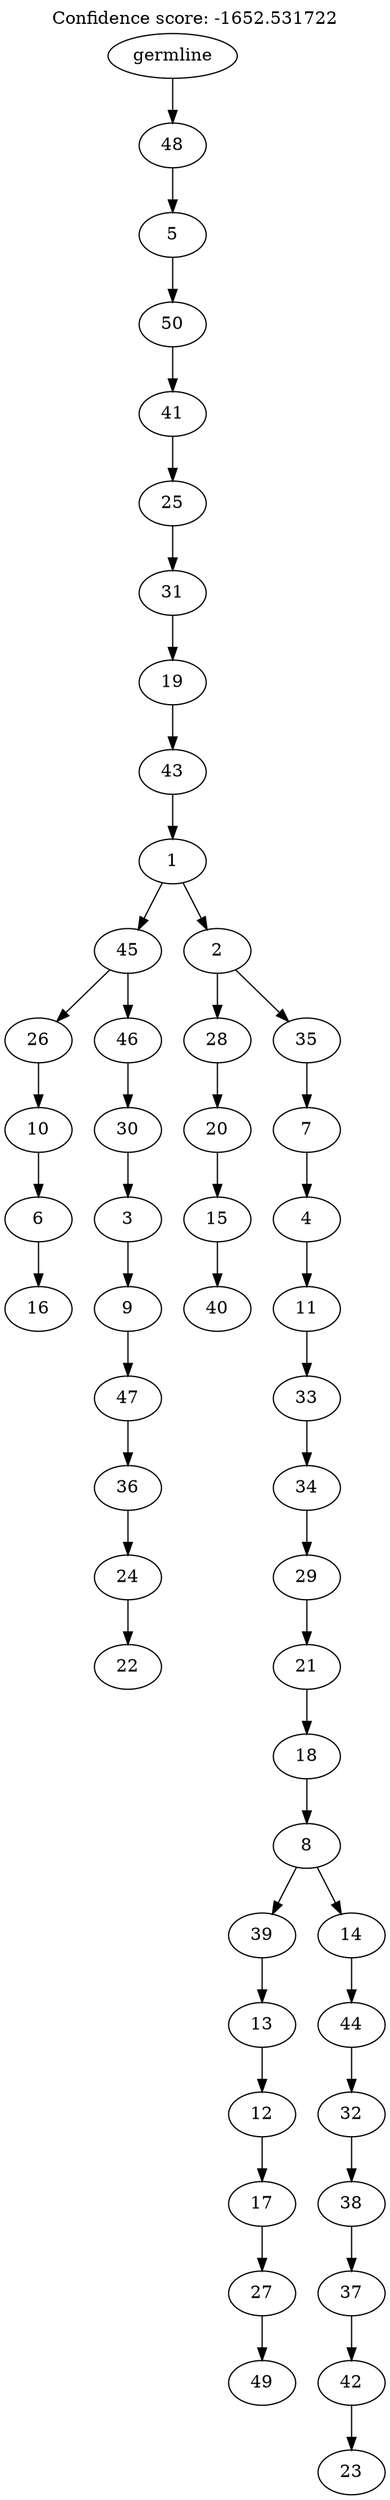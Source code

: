 digraph g {
	"49" -> "50";
	"50" [label="16"];
	"48" -> "49";
	"49" [label="6"];
	"47" -> "48";
	"48" [label="10"];
	"45" -> "46";
	"46" [label="22"];
	"44" -> "45";
	"45" [label="24"];
	"43" -> "44";
	"44" [label="36"];
	"42" -> "43";
	"43" [label="47"];
	"41" -> "42";
	"42" [label="9"];
	"40" -> "41";
	"41" [label="3"];
	"39" -> "40";
	"40" [label="30"];
	"38" -> "39";
	"39" [label="46"];
	"38" -> "47";
	"47" [label="26"];
	"36" -> "37";
	"37" [label="40"];
	"35" -> "36";
	"36" [label="15"];
	"34" -> "35";
	"35" [label="20"];
	"32" -> "33";
	"33" [label="49"];
	"31" -> "32";
	"32" [label="27"];
	"30" -> "31";
	"31" [label="17"];
	"29" -> "30";
	"30" [label="12"];
	"28" -> "29";
	"29" [label="13"];
	"26" -> "27";
	"27" [label="23"];
	"25" -> "26";
	"26" [label="42"];
	"24" -> "25";
	"25" [label="37"];
	"23" -> "24";
	"24" [label="38"];
	"22" -> "23";
	"23" [label="32"];
	"21" -> "22";
	"22" [label="44"];
	"20" -> "21";
	"21" [label="14"];
	"20" -> "28";
	"28" [label="39"];
	"19" -> "20";
	"20" [label="8"];
	"18" -> "19";
	"19" [label="18"];
	"17" -> "18";
	"18" [label="21"];
	"16" -> "17";
	"17" [label="29"];
	"15" -> "16";
	"16" [label="34"];
	"14" -> "15";
	"15" [label="33"];
	"13" -> "14";
	"14" [label="11"];
	"12" -> "13";
	"13" [label="4"];
	"11" -> "12";
	"12" [label="7"];
	"10" -> "11";
	"11" [label="35"];
	"10" -> "34";
	"34" [label="28"];
	"9" -> "10";
	"10" [label="2"];
	"9" -> "38";
	"38" [label="45"];
	"8" -> "9";
	"9" [label="1"];
	"7" -> "8";
	"8" [label="43"];
	"6" -> "7";
	"7" [label="19"];
	"5" -> "6";
	"6" [label="31"];
	"4" -> "5";
	"5" [label="25"];
	"3" -> "4";
	"4" [label="41"];
	"2" -> "3";
	"3" [label="50"];
	"1" -> "2";
	"2" [label="5"];
	"0" -> "1";
	"1" [label="48"];
	"0" [label="germline"];
	labelloc="t";
	label="Confidence score: -1652.531722";
}
